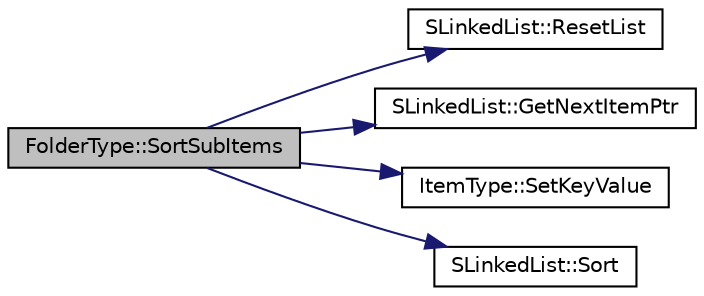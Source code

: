 digraph "FolderType::SortSubItems"
{
 // LATEX_PDF_SIZE
  edge [fontname="Helvetica",fontsize="10",labelfontname="Helvetica",labelfontsize="10"];
  node [fontname="Helvetica",fontsize="10",shape=record];
  rankdir="LR";
  Node214 [label="FolderType::SortSubItems",height=0.2,width=0.4,color="black", fillcolor="grey75", style="filled", fontcolor="black",tooltip="Sort SubItem list."];
  Node214 -> Node215 [color="midnightblue",fontsize="10",style="solid",fontname="Helvetica"];
  Node215 [label="SLinkedList::ResetList",height=0.2,width=0.4,color="black", fillcolor="white", style="filled",URL="$class_s_linked_list.html#a80c0d48d73ed1ab28a0a2038d4b814dd",tooltip="Initialize current pointer for an iteration through the list. (make nullptr)"];
  Node214 -> Node216 [color="midnightblue",fontsize="10",style="solid",fontname="Helvetica"];
  Node216 [label="SLinkedList::GetNextItemPtr",height=0.2,width=0.4,color="black", fillcolor="white", style="filled",URL="$class_s_linked_list.html#af521926d2b945ab70c3db72120aa71b7",tooltip="move list iterator to the next"];
  Node214 -> Node217 [color="midnightblue",fontsize="10",style="solid",fontname="Helvetica"];
  Node217 [label="ItemType::SetKeyValue",height=0.2,width=0.4,color="black", fillcolor="white", style="filled",URL="$class_item_type.html#a25276f1548b037f2ebe350418934a89f",tooltip="Set KeyValue."];
  Node214 -> Node218 [color="midnightblue",fontsize="10",style="solid",fontname="Helvetica"];
  Node218 [label="SLinkedList::Sort",height=0.2,width=0.4,color="black", fillcolor="white", style="filled",URL="$class_s_linked_list.html#a6b38a57ae2065e49e4df2c304194bc8d",tooltip="Sort item from this list."];
}

